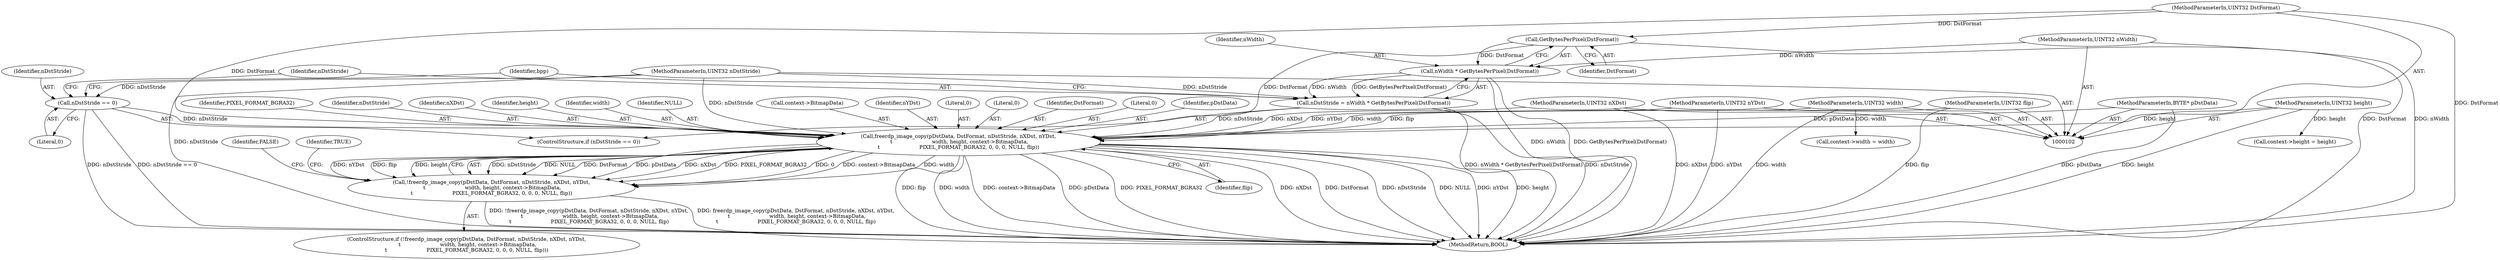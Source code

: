 digraph "0_FreeRDP_d1112c279bd1a327e8e4d0b5f371458bf2579659_0@API" {
"1000215" [label="(Call,freerdp_image_copy(pDstData, DstFormat, nDstStride, nXDst, nYDst,\n \t                        width, height, context->BitmapData,\n\t                        PIXEL_FORMAT_BGRA32, 0, 0, 0, NULL, flip))"];
"1000109" [label="(MethodParameterIn,BYTE* pDstData)"];
"1000140" [label="(Call,GetBytesPerPixel(DstFormat))"];
"1000110" [label="(MethodParameterIn,UINT32 DstFormat)"];
"1000133" [label="(Call,nDstStride == 0)"];
"1000111" [label="(MethodParameterIn,UINT32 nDstStride)"];
"1000136" [label="(Call,nDstStride = nWidth * GetBytesPerPixel(DstFormat))"];
"1000138" [label="(Call,nWidth * GetBytesPerPixel(DstFormat))"];
"1000114" [label="(MethodParameterIn,UINT32 nWidth)"];
"1000112" [label="(MethodParameterIn,UINT32 nXDst)"];
"1000113" [label="(MethodParameterIn,UINT32 nYDst)"];
"1000105" [label="(MethodParameterIn,UINT32 width)"];
"1000106" [label="(MethodParameterIn,UINT32 height)"];
"1000116" [label="(MethodParameterIn,UINT32 flip)"];
"1000214" [label="(Call,!freerdp_image_copy(pDstData, DstFormat, nDstStride, nXDst, nYDst,\n \t                        width, height, context->BitmapData,\n\t                        PIXEL_FORMAT_BGRA32, 0, 0, 0, NULL, flip))"];
"1000135" [label="(Literal,0)"];
"1000220" [label="(Identifier,nYDst)"];
"1000228" [label="(Literal,0)"];
"1000138" [label="(Call,nWidth * GetBytesPerPixel(DstFormat))"];
"1000227" [label="(Literal,0)"];
"1000217" [label="(Identifier,DstFormat)"];
"1000110" [label="(MethodParameterIn,UINT32 DstFormat)"];
"1000112" [label="(MethodParameterIn,UINT32 nXDst)"];
"1000229" [label="(Literal,0)"];
"1000109" [label="(MethodParameterIn,BYTE* pDstData)"];
"1000236" [label="(MethodReturn,BOOL)"];
"1000216" [label="(Identifier,pDstData)"];
"1000226" [label="(Identifier,PIXEL_FORMAT_BGRA32)"];
"1000218" [label="(Identifier,nDstStride)"];
"1000113" [label="(MethodParameterIn,UINT32 nYDst)"];
"1000139" [label="(Identifier,nWidth)"];
"1000233" [label="(Identifier,FALSE)"];
"1000140" [label="(Call,GetBytesPerPixel(DstFormat))"];
"1000235" [label="(Identifier,TRUE)"];
"1000213" [label="(ControlStructure,if (!freerdp_image_copy(pDstData, DstFormat, nDstStride, nXDst, nYDst,\n \t                        width, height, context->BitmapData,\n\t                        PIXEL_FORMAT_BGRA32, 0, 0, 0, NULL, flip)))"];
"1000219" [label="(Identifier,nXDst)"];
"1000186" [label="(Call,context->width = width)"];
"1000143" [label="(Identifier,bpp)"];
"1000116" [label="(MethodParameterIn,UINT32 flip)"];
"1000137" [label="(Identifier,nDstStride)"];
"1000222" [label="(Identifier,height)"];
"1000132" [label="(ControlStructure,if (nDstStride == 0))"];
"1000221" [label="(Identifier,width)"];
"1000215" [label="(Call,freerdp_image_copy(pDstData, DstFormat, nDstStride, nXDst, nYDst,\n \t                        width, height, context->BitmapData,\n\t                        PIXEL_FORMAT_BGRA32, 0, 0, 0, NULL, flip))"];
"1000141" [label="(Identifier,DstFormat)"];
"1000231" [label="(Identifier,flip)"];
"1000114" [label="(MethodParameterIn,UINT32 nWidth)"];
"1000106" [label="(MethodParameterIn,UINT32 height)"];
"1000230" [label="(Identifier,NULL)"];
"1000105" [label="(MethodParameterIn,UINT32 width)"];
"1000133" [label="(Call,nDstStride == 0)"];
"1000191" [label="(Call,context->height = height)"];
"1000223" [label="(Call,context->BitmapData)"];
"1000136" [label="(Call,nDstStride = nWidth * GetBytesPerPixel(DstFormat))"];
"1000214" [label="(Call,!freerdp_image_copy(pDstData, DstFormat, nDstStride, nXDst, nYDst,\n \t                        width, height, context->BitmapData,\n\t                        PIXEL_FORMAT_BGRA32, 0, 0, 0, NULL, flip))"];
"1000134" [label="(Identifier,nDstStride)"];
"1000111" [label="(MethodParameterIn,UINT32 nDstStride)"];
"1000215" -> "1000214"  [label="AST: "];
"1000215" -> "1000231"  [label="CFG: "];
"1000216" -> "1000215"  [label="AST: "];
"1000217" -> "1000215"  [label="AST: "];
"1000218" -> "1000215"  [label="AST: "];
"1000219" -> "1000215"  [label="AST: "];
"1000220" -> "1000215"  [label="AST: "];
"1000221" -> "1000215"  [label="AST: "];
"1000222" -> "1000215"  [label="AST: "];
"1000223" -> "1000215"  [label="AST: "];
"1000226" -> "1000215"  [label="AST: "];
"1000227" -> "1000215"  [label="AST: "];
"1000228" -> "1000215"  [label="AST: "];
"1000229" -> "1000215"  [label="AST: "];
"1000230" -> "1000215"  [label="AST: "];
"1000231" -> "1000215"  [label="AST: "];
"1000214" -> "1000215"  [label="CFG: "];
"1000215" -> "1000236"  [label="DDG: height"];
"1000215" -> "1000236"  [label="DDG: flip"];
"1000215" -> "1000236"  [label="DDG: width"];
"1000215" -> "1000236"  [label="DDG: context->BitmapData"];
"1000215" -> "1000236"  [label="DDG: pDstData"];
"1000215" -> "1000236"  [label="DDG: PIXEL_FORMAT_BGRA32"];
"1000215" -> "1000236"  [label="DDG: nXDst"];
"1000215" -> "1000236"  [label="DDG: DstFormat"];
"1000215" -> "1000236"  [label="DDG: nDstStride"];
"1000215" -> "1000236"  [label="DDG: NULL"];
"1000215" -> "1000236"  [label="DDG: nYDst"];
"1000215" -> "1000214"  [label="DDG: nDstStride"];
"1000215" -> "1000214"  [label="DDG: NULL"];
"1000215" -> "1000214"  [label="DDG: DstFormat"];
"1000215" -> "1000214"  [label="DDG: pDstData"];
"1000215" -> "1000214"  [label="DDG: nXDst"];
"1000215" -> "1000214"  [label="DDG: PIXEL_FORMAT_BGRA32"];
"1000215" -> "1000214"  [label="DDG: 0"];
"1000215" -> "1000214"  [label="DDG: context->BitmapData"];
"1000215" -> "1000214"  [label="DDG: width"];
"1000215" -> "1000214"  [label="DDG: nYDst"];
"1000215" -> "1000214"  [label="DDG: flip"];
"1000215" -> "1000214"  [label="DDG: height"];
"1000109" -> "1000215"  [label="DDG: pDstData"];
"1000140" -> "1000215"  [label="DDG: DstFormat"];
"1000110" -> "1000215"  [label="DDG: DstFormat"];
"1000133" -> "1000215"  [label="DDG: nDstStride"];
"1000136" -> "1000215"  [label="DDG: nDstStride"];
"1000111" -> "1000215"  [label="DDG: nDstStride"];
"1000112" -> "1000215"  [label="DDG: nXDst"];
"1000113" -> "1000215"  [label="DDG: nYDst"];
"1000105" -> "1000215"  [label="DDG: width"];
"1000106" -> "1000215"  [label="DDG: height"];
"1000116" -> "1000215"  [label="DDG: flip"];
"1000109" -> "1000102"  [label="AST: "];
"1000109" -> "1000236"  [label="DDG: pDstData"];
"1000140" -> "1000138"  [label="AST: "];
"1000140" -> "1000141"  [label="CFG: "];
"1000141" -> "1000140"  [label="AST: "];
"1000138" -> "1000140"  [label="CFG: "];
"1000140" -> "1000236"  [label="DDG: DstFormat"];
"1000140" -> "1000138"  [label="DDG: DstFormat"];
"1000110" -> "1000140"  [label="DDG: DstFormat"];
"1000110" -> "1000102"  [label="AST: "];
"1000110" -> "1000236"  [label="DDG: DstFormat"];
"1000133" -> "1000132"  [label="AST: "];
"1000133" -> "1000135"  [label="CFG: "];
"1000134" -> "1000133"  [label="AST: "];
"1000135" -> "1000133"  [label="AST: "];
"1000137" -> "1000133"  [label="CFG: "];
"1000143" -> "1000133"  [label="CFG: "];
"1000133" -> "1000236"  [label="DDG: nDstStride"];
"1000133" -> "1000236"  [label="DDG: nDstStride == 0"];
"1000111" -> "1000133"  [label="DDG: nDstStride"];
"1000111" -> "1000102"  [label="AST: "];
"1000111" -> "1000236"  [label="DDG: nDstStride"];
"1000111" -> "1000136"  [label="DDG: nDstStride"];
"1000136" -> "1000132"  [label="AST: "];
"1000136" -> "1000138"  [label="CFG: "];
"1000137" -> "1000136"  [label="AST: "];
"1000138" -> "1000136"  [label="AST: "];
"1000143" -> "1000136"  [label="CFG: "];
"1000136" -> "1000236"  [label="DDG: nWidth * GetBytesPerPixel(DstFormat)"];
"1000136" -> "1000236"  [label="DDG: nDstStride"];
"1000138" -> "1000136"  [label="DDG: nWidth"];
"1000138" -> "1000136"  [label="DDG: GetBytesPerPixel(DstFormat)"];
"1000139" -> "1000138"  [label="AST: "];
"1000138" -> "1000236"  [label="DDG: nWidth"];
"1000138" -> "1000236"  [label="DDG: GetBytesPerPixel(DstFormat)"];
"1000114" -> "1000138"  [label="DDG: nWidth"];
"1000114" -> "1000102"  [label="AST: "];
"1000114" -> "1000236"  [label="DDG: nWidth"];
"1000112" -> "1000102"  [label="AST: "];
"1000112" -> "1000236"  [label="DDG: nXDst"];
"1000113" -> "1000102"  [label="AST: "];
"1000113" -> "1000236"  [label="DDG: nYDst"];
"1000105" -> "1000102"  [label="AST: "];
"1000105" -> "1000236"  [label="DDG: width"];
"1000105" -> "1000186"  [label="DDG: width"];
"1000106" -> "1000102"  [label="AST: "];
"1000106" -> "1000236"  [label="DDG: height"];
"1000106" -> "1000191"  [label="DDG: height"];
"1000116" -> "1000102"  [label="AST: "];
"1000116" -> "1000236"  [label="DDG: flip"];
"1000214" -> "1000213"  [label="AST: "];
"1000233" -> "1000214"  [label="CFG: "];
"1000235" -> "1000214"  [label="CFG: "];
"1000214" -> "1000236"  [label="DDG: !freerdp_image_copy(pDstData, DstFormat, nDstStride, nXDst, nYDst,\n \t                        width, height, context->BitmapData,\n\t                        PIXEL_FORMAT_BGRA32, 0, 0, 0, NULL, flip)"];
"1000214" -> "1000236"  [label="DDG: freerdp_image_copy(pDstData, DstFormat, nDstStride, nXDst, nYDst,\n \t                        width, height, context->BitmapData,\n\t                        PIXEL_FORMAT_BGRA32, 0, 0, 0, NULL, flip)"];
}
